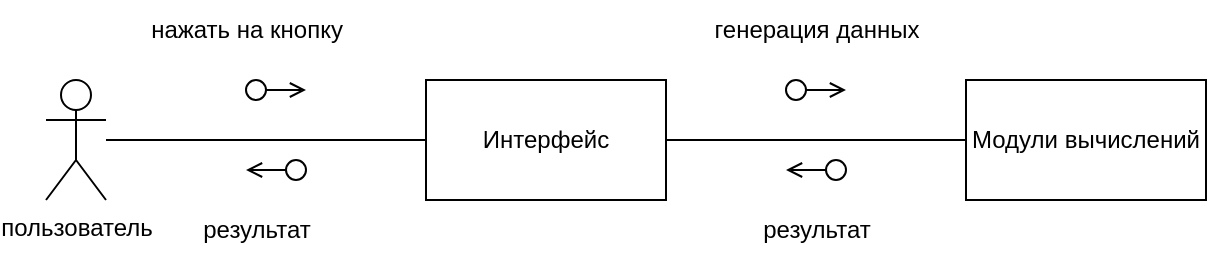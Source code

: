 <mxfile version="22.0.3" type="device">
  <diagram name="Страница — 1" id="gPzH7qKQ4GXBRUrzy9dz">
    <mxGraphModel dx="1418" dy="828" grid="1" gridSize="10" guides="1" tooltips="1" connect="1" arrows="1" fold="1" page="1" pageScale="1" pageWidth="827" pageHeight="1169" math="0" shadow="0">
      <root>
        <mxCell id="0" />
        <mxCell id="1" parent="0" />
        <mxCell id="VhE1BTR3L4-EJrKhfnFT-1" style="edgeStyle=orthogonalEdgeStyle;rounded=0;orthogonalLoop=1;jettySize=auto;html=1;entryX=0;entryY=0.5;entryDx=0;entryDy=0;endArrow=none;endFill=0;" edge="1" parent="1" source="VhE1BTR3L4-EJrKhfnFT-2" target="VhE1BTR3L4-EJrKhfnFT-4">
          <mxGeometry relative="1" as="geometry" />
        </mxCell>
        <mxCell id="VhE1BTR3L4-EJrKhfnFT-2" value="пользователь" style="shape=umlActor;verticalLabelPosition=bottom;verticalAlign=top;html=1;" vertex="1" parent="1">
          <mxGeometry x="130" y="310" width="30" height="60" as="geometry" />
        </mxCell>
        <mxCell id="VhE1BTR3L4-EJrKhfnFT-3" style="edgeStyle=orthogonalEdgeStyle;rounded=0;orthogonalLoop=1;jettySize=auto;html=1;entryX=0;entryY=0.5;entryDx=0;entryDy=0;endArrow=none;endFill=0;" edge="1" parent="1" source="VhE1BTR3L4-EJrKhfnFT-4" target="VhE1BTR3L4-EJrKhfnFT-5">
          <mxGeometry relative="1" as="geometry" />
        </mxCell>
        <mxCell id="VhE1BTR3L4-EJrKhfnFT-4" value="Интерфейс&lt;br&gt;" style="rounded=0;whiteSpace=wrap;html=1;" vertex="1" parent="1">
          <mxGeometry x="320" y="310" width="120" height="60" as="geometry" />
        </mxCell>
        <mxCell id="VhE1BTR3L4-EJrKhfnFT-5" value="Модули вычислений" style="rounded=0;whiteSpace=wrap;html=1;" vertex="1" parent="1">
          <mxGeometry x="590" y="310" width="120" height="60" as="geometry" />
        </mxCell>
        <mxCell id="VhE1BTR3L4-EJrKhfnFT-6" value="" style="ellipse;html=1;" vertex="1" parent="1">
          <mxGeometry x="230" y="310" width="10" height="10" as="geometry" />
        </mxCell>
        <mxCell id="VhE1BTR3L4-EJrKhfnFT-7" value="" style="endArrow=open;html=1;rounded=0;align=center;verticalAlign=top;endFill=0;labelBackgroundColor=none;endSize=6;" edge="1" parent="1" source="VhE1BTR3L4-EJrKhfnFT-6">
          <mxGeometry relative="1" as="geometry">
            <mxPoint x="260" y="315" as="targetPoint" />
          </mxGeometry>
        </mxCell>
        <mxCell id="VhE1BTR3L4-EJrKhfnFT-8" value="нажать на кнопку" style="text;html=1;align=center;verticalAlign=middle;resizable=0;points=[];autosize=1;strokeColor=none;fillColor=none;" vertex="1" parent="1">
          <mxGeometry x="170" y="270" width="120" height="30" as="geometry" />
        </mxCell>
        <mxCell id="VhE1BTR3L4-EJrKhfnFT-9" value="" style="ellipse;html=1;" vertex="1" parent="1">
          <mxGeometry x="500" y="310" width="10" height="10" as="geometry" />
        </mxCell>
        <mxCell id="VhE1BTR3L4-EJrKhfnFT-10" value="" style="endArrow=open;html=1;rounded=0;align=center;verticalAlign=top;endFill=0;labelBackgroundColor=none;endSize=6;" edge="1" parent="1" source="VhE1BTR3L4-EJrKhfnFT-9">
          <mxGeometry relative="1" as="geometry">
            <mxPoint x="530" y="315" as="targetPoint" />
          </mxGeometry>
        </mxCell>
        <mxCell id="VhE1BTR3L4-EJrKhfnFT-11" value="генерация данных" style="text;html=1;align=center;verticalAlign=middle;resizable=0;points=[];autosize=1;strokeColor=none;fillColor=none;" vertex="1" parent="1">
          <mxGeometry x="450" y="270" width="130" height="30" as="geometry" />
        </mxCell>
        <mxCell id="VhE1BTR3L4-EJrKhfnFT-12" value="" style="ellipse;html=1;" vertex="1" parent="1">
          <mxGeometry x="520" y="350" width="10" height="10" as="geometry" />
        </mxCell>
        <mxCell id="VhE1BTR3L4-EJrKhfnFT-13" value="" style="endArrow=open;html=1;rounded=0;align=center;verticalAlign=top;endFill=0;labelBackgroundColor=none;endSize=6;exitX=0;exitY=0.5;exitDx=0;exitDy=0;" edge="1" parent="1" source="VhE1BTR3L4-EJrKhfnFT-12">
          <mxGeometry relative="1" as="geometry">
            <mxPoint x="500" y="355" as="targetPoint" />
            <mxPoint x="500" y="354.83" as="sourcePoint" />
          </mxGeometry>
        </mxCell>
        <mxCell id="VhE1BTR3L4-EJrKhfnFT-14" value="результат" style="text;html=1;align=center;verticalAlign=middle;resizable=0;points=[];autosize=1;strokeColor=none;fillColor=none;" vertex="1" parent="1">
          <mxGeometry x="475" y="370" width="80" height="30" as="geometry" />
        </mxCell>
        <mxCell id="VhE1BTR3L4-EJrKhfnFT-15" value="" style="ellipse;html=1;" vertex="1" parent="1">
          <mxGeometry x="250" y="350" width="10" height="10" as="geometry" />
        </mxCell>
        <mxCell id="VhE1BTR3L4-EJrKhfnFT-16" value="" style="endArrow=open;html=1;rounded=0;align=center;verticalAlign=top;endFill=0;labelBackgroundColor=none;endSize=6;exitX=0;exitY=0.5;exitDx=0;exitDy=0;" edge="1" parent="1" source="VhE1BTR3L4-EJrKhfnFT-15">
          <mxGeometry relative="1" as="geometry">
            <mxPoint x="230" y="355" as="targetPoint" />
            <mxPoint x="230" y="354.83" as="sourcePoint" />
          </mxGeometry>
        </mxCell>
        <mxCell id="VhE1BTR3L4-EJrKhfnFT-17" value="результат" style="text;html=1;align=center;verticalAlign=middle;resizable=0;points=[];autosize=1;strokeColor=none;fillColor=none;" vertex="1" parent="1">
          <mxGeometry x="195" y="370" width="80" height="30" as="geometry" />
        </mxCell>
      </root>
    </mxGraphModel>
  </diagram>
</mxfile>
